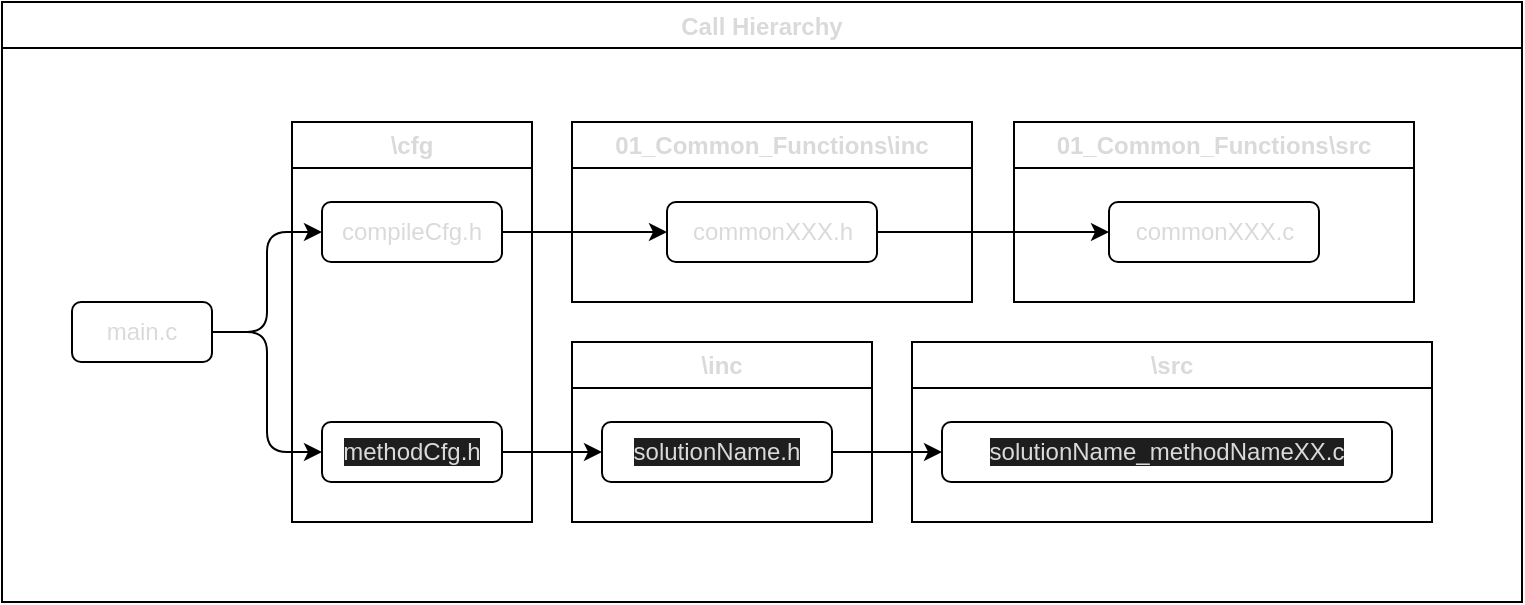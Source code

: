 <mxfile>
    <diagram id="7rbMcumh-cOKgHumeQxC" name="Page-1">
        <mxGraphModel dx="1771" dy="654" grid="0" gridSize="10" guides="1" tooltips="1" connect="1" arrows="1" fold="1" page="1" pageScale="1" pageWidth="850" pageHeight="1100" math="0" shadow="0">
            <root>
                <mxCell id="0"/>
                <mxCell id="1" parent="0"/>
                <mxCell id="91" value="Call Hierarchy" style="swimlane;fontSize=12;fontColor=#DADADA;" parent="1" vertex="1">
                    <mxGeometry x="-832" y="28" width="760" height="300" as="geometry"/>
                </mxCell>
                <mxCell id="98" style="edgeStyle=elbowEdgeStyle;html=1;fontSize=12;fontColor=#DADADA;" parent="91" source="92" target="94" edge="1">
                    <mxGeometry relative="1" as="geometry"/>
                </mxCell>
                <mxCell id="99" style="edgeStyle=elbowEdgeStyle;html=1;fontSize=12;fontColor=#DADADA;" parent="91" source="92" target="97" edge="1">
                    <mxGeometry relative="1" as="geometry"/>
                </mxCell>
                <mxCell id="92" value="main.c" style="rounded=1;whiteSpace=wrap;html=1;fontSize=12;fontColor=#DADADA;" parent="91" vertex="1">
                    <mxGeometry x="35" y="150" width="70" height="30" as="geometry"/>
                </mxCell>
                <mxCell id="93" value="\cfg" style="swimlane;whiteSpace=wrap;html=1;fontSize=12;fontColor=#DADADA;" parent="91" vertex="1">
                    <mxGeometry x="145" y="60" width="120" height="200" as="geometry">
                        <mxRectangle x="160" y="50" width="60" height="30" as="alternateBounds"/>
                    </mxGeometry>
                </mxCell>
                <mxCell id="94" value="compileCfg.h" style="rounded=1;whiteSpace=wrap;html=1;fontSize=12;fontColor=#DADADA;" parent="93" vertex="1">
                    <mxGeometry x="15" y="40" width="90" height="30" as="geometry"/>
                </mxCell>
                <mxCell id="97" value="&lt;span style=&quot;background-color: rgb(30, 30, 30);&quot;&gt;methodCfg.h&lt;/span&gt;" style="rounded=1;whiteSpace=wrap;html=1;fontSize=12;fontColor=#DADADA;" parent="93" vertex="1">
                    <mxGeometry x="15" y="150" width="90" height="30" as="geometry"/>
                </mxCell>
                <mxCell id="100" value="01_Common_Functions\inc" style="swimlane;whiteSpace=wrap;html=1;fontSize=12;fontColor=#DADADA;" parent="91" vertex="1">
                    <mxGeometry x="285" y="60" width="200" height="90" as="geometry">
                        <mxRectangle x="310" y="50" width="230" height="30" as="alternateBounds"/>
                    </mxGeometry>
                </mxCell>
                <mxCell id="101" value="commonXXX.h" style="rounded=1;whiteSpace=wrap;html=1;fontSize=12;fontColor=#DADADA;" parent="100" vertex="1">
                    <mxGeometry x="47.5" y="40" width="105" height="30" as="geometry"/>
                </mxCell>
                <mxCell id="103" style="edgeStyle=elbowEdgeStyle;html=1;entryX=0;entryY=0.5;entryDx=0;entryDy=0;fontSize=12;fontColor=#DADADA;" parent="91" source="94" target="101" edge="1">
                    <mxGeometry relative="1" as="geometry"/>
                </mxCell>
                <mxCell id="104" value="\inc" style="swimlane;whiteSpace=wrap;html=1;fontSize=12;fontColor=#DADADA;" parent="91" vertex="1">
                    <mxGeometry x="285" y="170" width="150" height="90" as="geometry">
                        <mxRectangle x="160" y="50" width="60" height="30" as="alternateBounds"/>
                    </mxGeometry>
                </mxCell>
                <mxCell id="105" value="&lt;span style=&quot;background-color: rgb(30, 30, 30);&quot;&gt;solutionName.h&lt;/span&gt;" style="rounded=1;whiteSpace=wrap;html=1;fontSize=12;fontColor=#DADADA;" parent="104" vertex="1">
                    <mxGeometry x="15" y="40" width="115" height="30" as="geometry"/>
                </mxCell>
                <mxCell id="107" style="edgeStyle=elbowEdgeStyle;html=1;entryX=0;entryY=0.5;entryDx=0;entryDy=0;fontSize=12;fontColor=#DADADA;" parent="91" source="97" target="105" edge="1">
                    <mxGeometry relative="1" as="geometry"/>
                </mxCell>
                <mxCell id="108" value="\src" style="swimlane;whiteSpace=wrap;html=1;fontSize=12;fontColor=#DADADA;" parent="91" vertex="1">
                    <mxGeometry x="455" y="170" width="260" height="90" as="geometry">
                        <mxRectangle x="160" y="50" width="60" height="30" as="alternateBounds"/>
                    </mxGeometry>
                </mxCell>
                <mxCell id="109" value="&lt;span style=&quot;background-color: rgb(30, 30, 30);&quot;&gt;&lt;font style=&quot;font-size: 12px;&quot;&gt;solutionName_methodNameXX.c&lt;/font&gt;&lt;/span&gt;" style="rounded=1;whiteSpace=wrap;html=1;fontSize=12;fontColor=#DADADA;" parent="108" vertex="1">
                    <mxGeometry x="15" y="40" width="225" height="30" as="geometry"/>
                </mxCell>
                <mxCell id="110" style="edgeStyle=elbowEdgeStyle;html=1;entryX=0;entryY=0.5;entryDx=0;entryDy=0;fontSize=12;fontColor=#DADADA;" parent="91" source="105" target="109" edge="1">
                    <mxGeometry relative="1" as="geometry"/>
                </mxCell>
                <mxCell id="111" value="01_Common_Functions\src" style="swimlane;whiteSpace=wrap;html=1;fontSize=12;fontColor=#DADADA;" parent="91" vertex="1">
                    <mxGeometry x="506" y="60" width="200" height="90" as="geometry">
                        <mxRectangle x="540" y="60" width="230" height="30" as="alternateBounds"/>
                    </mxGeometry>
                </mxCell>
                <mxCell id="112" value="commonXXX.c" style="rounded=1;whiteSpace=wrap;html=1;fontSize=12;fontColor=#DADADA;" parent="111" vertex="1">
                    <mxGeometry x="47.5" y="40" width="105" height="30" as="geometry"/>
                </mxCell>
                <mxCell id="113" style="edgeStyle=elbowEdgeStyle;html=1;fontSize=12;fontColor=#DADADA;" parent="91" source="101" target="112" edge="1">
                    <mxGeometry relative="1" as="geometry"/>
                </mxCell>
            </root>
        </mxGraphModel>
    </diagram>
</mxfile>